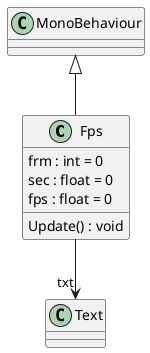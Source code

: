 @startuml
class Fps {
    frm : int = 0
    sec : float = 0
    fps : float = 0
    Update() : void
}
MonoBehaviour <|-- Fps
Fps --> "txt" Text
@enduml
